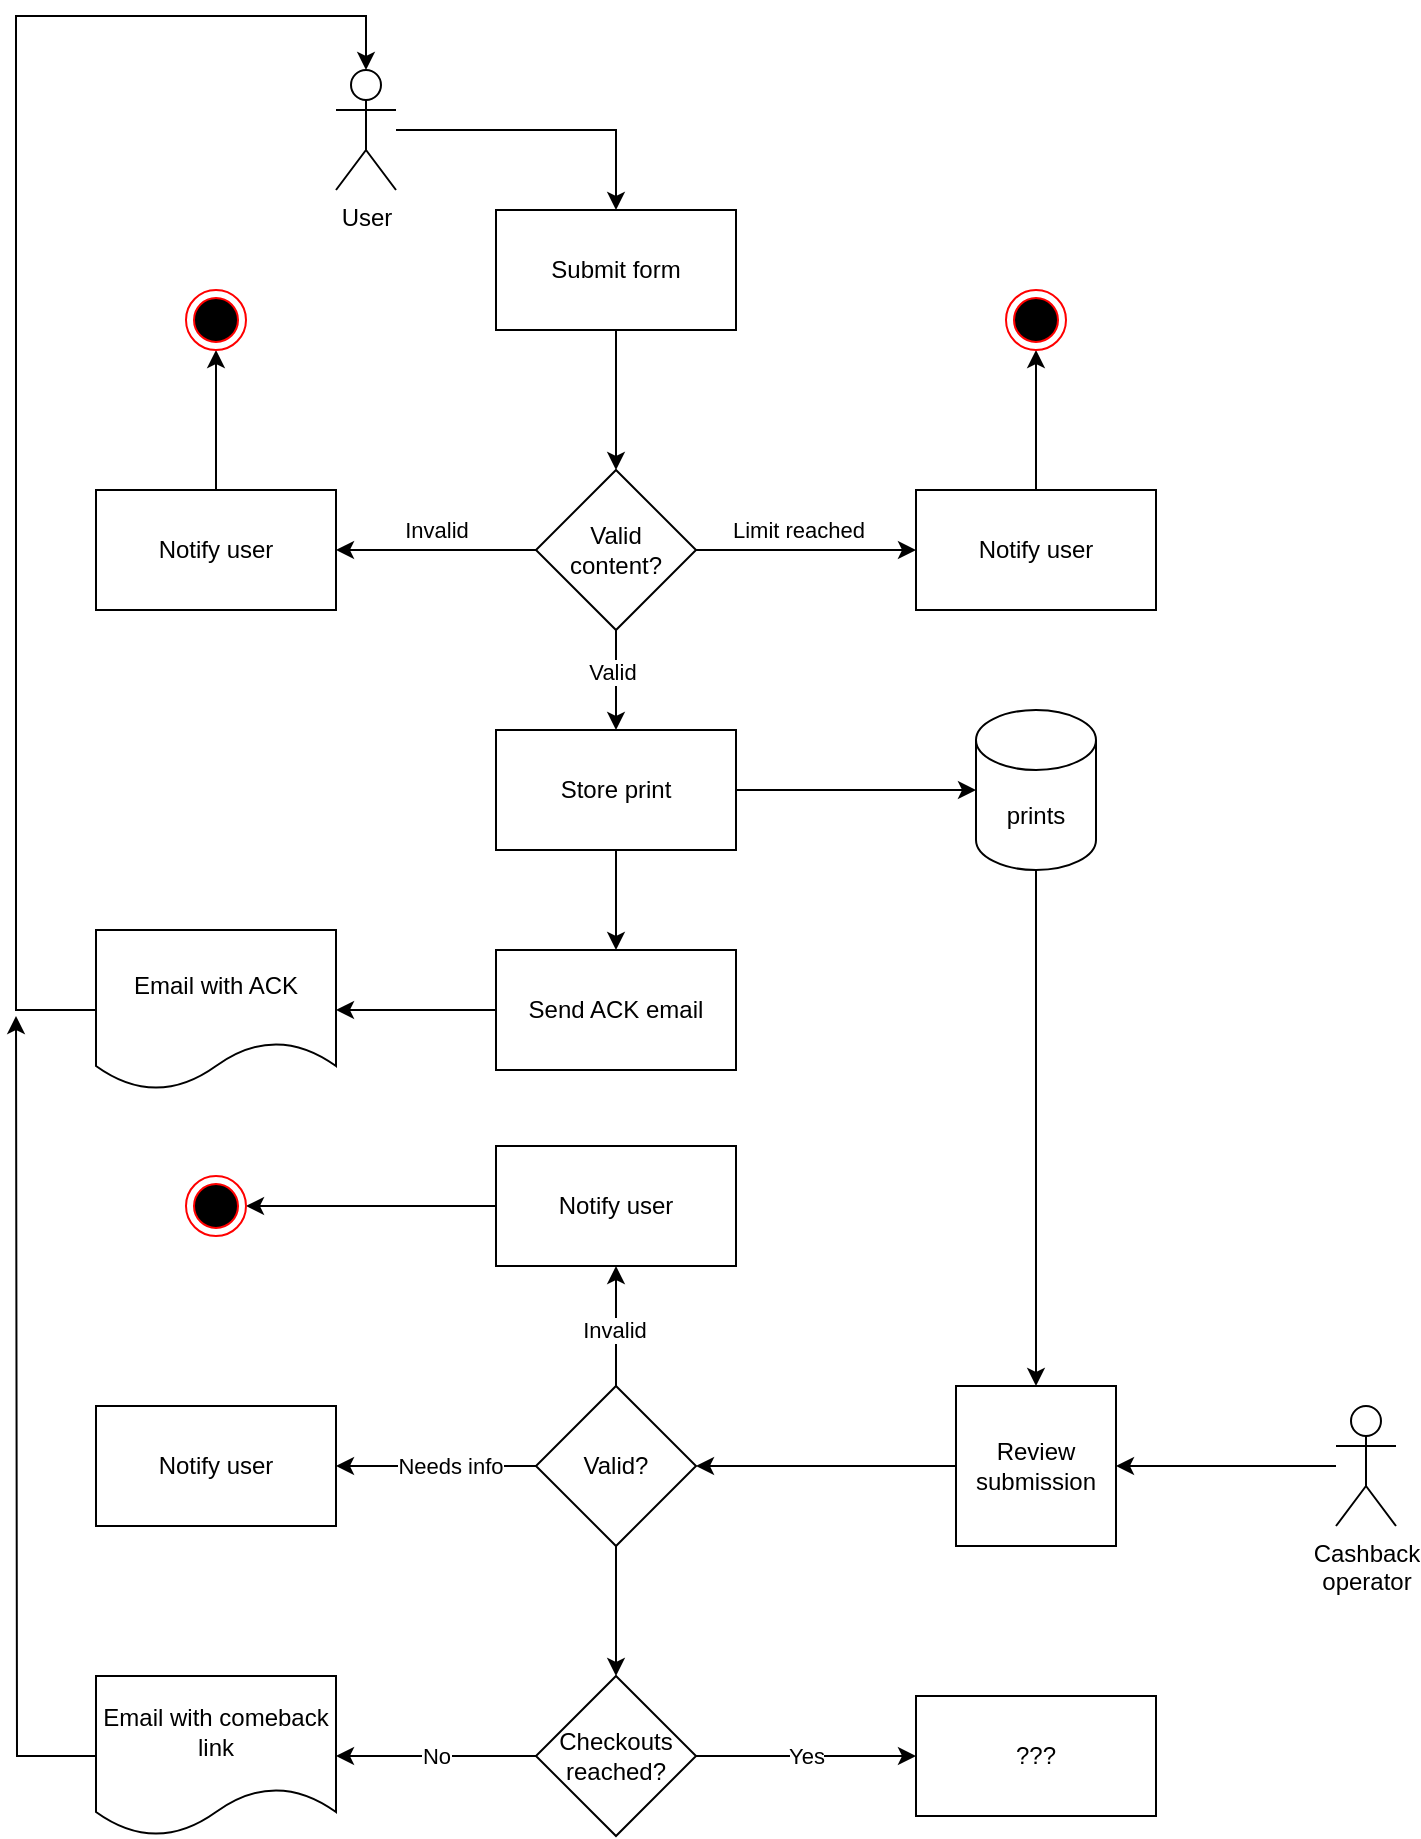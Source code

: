 <mxfile version="20.3.0" type="github">
  <diagram id="WDtbSaIOtYO46Cujb4ph" name="Page-1">
    <mxGraphModel dx="842" dy="806" grid="1" gridSize="10" guides="1" tooltips="1" connect="1" arrows="1" fold="1" page="1" pageScale="1" pageWidth="827" pageHeight="1169" math="0" shadow="0">
      <root>
        <mxCell id="0" />
        <mxCell id="1" parent="0" />
        <mxCell id="wNC7VcY_pXNUr3YiCl-7-4" style="edgeStyle=orthogonalEdgeStyle;rounded=0;orthogonalLoop=1;jettySize=auto;html=1;entryX=0.5;entryY=0;entryDx=0;entryDy=0;" parent="1" source="wNC7VcY_pXNUr3YiCl-7-1" target="wNC7VcY_pXNUr3YiCl-7-3" edge="1">
          <mxGeometry relative="1" as="geometry" />
        </mxCell>
        <mxCell id="wNC7VcY_pXNUr3YiCl-7-1" value="Submit form" style="rounded=0;whiteSpace=wrap;html=1;" parent="1" vertex="1">
          <mxGeometry x="300" y="117" width="120" height="60" as="geometry" />
        </mxCell>
        <mxCell id="wNC7VcY_pXNUr3YiCl-7-6" style="edgeStyle=orthogonalEdgeStyle;rounded=0;orthogonalLoop=1;jettySize=auto;html=1;exitX=0;exitY=0.5;exitDx=0;exitDy=0;entryX=1;entryY=0.5;entryDx=0;entryDy=0;" parent="1" source="wNC7VcY_pXNUr3YiCl-7-3" target="wNC7VcY_pXNUr3YiCl-7-8" edge="1">
          <mxGeometry relative="1" as="geometry">
            <mxPoint x="220" y="287" as="targetPoint" />
          </mxGeometry>
        </mxCell>
        <mxCell id="wNC7VcY_pXNUr3YiCl-7-7" value="Invalid" style="edgeLabel;html=1;align=center;verticalAlign=middle;resizable=0;points=[];" parent="wNC7VcY_pXNUr3YiCl-7-6" vertex="1" connectable="0">
          <mxGeometry y="2" relative="1" as="geometry">
            <mxPoint y="-12" as="offset" />
          </mxGeometry>
        </mxCell>
        <mxCell id="wNC7VcY_pXNUr3YiCl-7-15" style="edgeStyle=orthogonalEdgeStyle;rounded=0;orthogonalLoop=1;jettySize=auto;html=1;entryX=0;entryY=0.5;entryDx=0;entryDy=0;" parent="1" source="wNC7VcY_pXNUr3YiCl-7-3" target="wNC7VcY_pXNUr3YiCl-7-14" edge="1">
          <mxGeometry relative="1" as="geometry" />
        </mxCell>
        <mxCell id="wNC7VcY_pXNUr3YiCl-7-16" value="Limit reached" style="edgeLabel;html=1;align=center;verticalAlign=middle;resizable=0;points=[];" parent="wNC7VcY_pXNUr3YiCl-7-15" vertex="1" connectable="0">
          <mxGeometry x="-0.073" y="1" relative="1" as="geometry">
            <mxPoint y="-9" as="offset" />
          </mxGeometry>
        </mxCell>
        <mxCell id="wNC7VcY_pXNUr3YiCl-7-20" style="edgeStyle=orthogonalEdgeStyle;rounded=0;orthogonalLoop=1;jettySize=auto;html=1;entryX=0.5;entryY=0;entryDx=0;entryDy=0;" parent="1" source="wNC7VcY_pXNUr3YiCl-7-3" target="wNC7VcY_pXNUr3YiCl-7-19" edge="1">
          <mxGeometry relative="1" as="geometry" />
        </mxCell>
        <mxCell id="wNC7VcY_pXNUr3YiCl-7-21" value="Valid" style="edgeLabel;html=1;align=center;verticalAlign=middle;resizable=0;points=[];" parent="wNC7VcY_pXNUr3YiCl-7-20" vertex="1" connectable="0">
          <mxGeometry x="-0.167" y="-2" relative="1" as="geometry">
            <mxPoint as="offset" />
          </mxGeometry>
        </mxCell>
        <mxCell id="wNC7VcY_pXNUr3YiCl-7-3" value="Valid&lt;br&gt;content?" style="rhombus;whiteSpace=wrap;html=1;" parent="1" vertex="1">
          <mxGeometry x="320" y="247" width="80" height="80" as="geometry" />
        </mxCell>
        <mxCell id="wNC7VcY_pXNUr3YiCl-7-30" value="" style="edgeStyle=orthogonalEdgeStyle;rounded=0;orthogonalLoop=1;jettySize=auto;html=1;" parent="1" source="wNC7VcY_pXNUr3YiCl-7-8" target="wNC7VcY_pXNUr3YiCl-7-10" edge="1">
          <mxGeometry relative="1" as="geometry" />
        </mxCell>
        <mxCell id="wNC7VcY_pXNUr3YiCl-7-8" value="Notify user" style="rounded=0;whiteSpace=wrap;html=1;" parent="1" vertex="1">
          <mxGeometry x="100" y="257" width="120" height="60" as="geometry" />
        </mxCell>
        <mxCell id="wNC7VcY_pXNUr3YiCl-7-10" value="" style="ellipse;html=1;shape=endState;fillColor=#000000;strokeColor=#ff0000;" parent="1" vertex="1">
          <mxGeometry x="145" y="157" width="30" height="30" as="geometry" />
        </mxCell>
        <mxCell id="wNC7VcY_pXNUr3YiCl-7-18" style="edgeStyle=orthogonalEdgeStyle;rounded=0;orthogonalLoop=1;jettySize=auto;html=1;entryX=0.5;entryY=1;entryDx=0;entryDy=0;" parent="1" source="wNC7VcY_pXNUr3YiCl-7-14" target="wNC7VcY_pXNUr3YiCl-7-17" edge="1">
          <mxGeometry relative="1" as="geometry" />
        </mxCell>
        <mxCell id="wNC7VcY_pXNUr3YiCl-7-14" value="Notify user" style="rounded=0;whiteSpace=wrap;html=1;" parent="1" vertex="1">
          <mxGeometry x="510" y="257" width="120" height="60" as="geometry" />
        </mxCell>
        <mxCell id="wNC7VcY_pXNUr3YiCl-7-17" value="" style="ellipse;html=1;shape=endState;fillColor=#000000;strokeColor=#ff0000;" parent="1" vertex="1">
          <mxGeometry x="555" y="157" width="30" height="30" as="geometry" />
        </mxCell>
        <mxCell id="wNC7VcY_pXNUr3YiCl-7-23" style="edgeStyle=orthogonalEdgeStyle;rounded=0;orthogonalLoop=1;jettySize=auto;html=1;exitX=1;exitY=0.5;exitDx=0;exitDy=0;entryX=0;entryY=0.5;entryDx=0;entryDy=0;entryPerimeter=0;" parent="1" source="wNC7VcY_pXNUr3YiCl-7-19" target="wNC7VcY_pXNUr3YiCl-7-22" edge="1">
          <mxGeometry relative="1" as="geometry" />
        </mxCell>
        <mxCell id="wNC7VcY_pXNUr3YiCl-7-32" style="edgeStyle=orthogonalEdgeStyle;rounded=0;orthogonalLoop=1;jettySize=auto;html=1;exitX=0.5;exitY=1;exitDx=0;exitDy=0;entryX=0.5;entryY=0;entryDx=0;entryDy=0;" parent="1" source="wNC7VcY_pXNUr3YiCl-7-19" target="wNC7VcY_pXNUr3YiCl-7-31" edge="1">
          <mxGeometry relative="1" as="geometry" />
        </mxCell>
        <mxCell id="wNC7VcY_pXNUr3YiCl-7-19" value="Store print" style="rounded=0;whiteSpace=wrap;html=1;" parent="1" vertex="1">
          <mxGeometry x="300" y="377" width="120" height="60" as="geometry" />
        </mxCell>
        <mxCell id="8PWlN0h1wm2l-ciwrIyN-3" style="edgeStyle=orthogonalEdgeStyle;rounded=0;orthogonalLoop=1;jettySize=auto;html=1;entryX=0.5;entryY=0;entryDx=0;entryDy=0;" edge="1" parent="1" source="wNC7VcY_pXNUr3YiCl-7-22" target="8PWlN0h1wm2l-ciwrIyN-2">
          <mxGeometry relative="1" as="geometry" />
        </mxCell>
        <mxCell id="wNC7VcY_pXNUr3YiCl-7-22" value="prints" style="shape=cylinder3;whiteSpace=wrap;html=1;boundedLbl=1;backgroundOutline=1;size=15;" parent="1" vertex="1">
          <mxGeometry x="540" y="367" width="60" height="80" as="geometry" />
        </mxCell>
        <mxCell id="wNC7VcY_pXNUr3YiCl-7-29" style="edgeStyle=orthogonalEdgeStyle;rounded=0;orthogonalLoop=1;jettySize=auto;html=1;" parent="1" source="wNC7VcY_pXNUr3YiCl-7-24" target="wNC7VcY_pXNUr3YiCl-7-1" edge="1">
          <mxGeometry relative="1" as="geometry" />
        </mxCell>
        <mxCell id="wNC7VcY_pXNUr3YiCl-7-24" value="User" style="shape=umlActor;verticalLabelPosition=bottom;verticalAlign=top;html=1;outlineConnect=0;" parent="1" vertex="1">
          <mxGeometry x="220" y="47" width="30" height="60" as="geometry" />
        </mxCell>
        <mxCell id="wNC7VcY_pXNUr3YiCl-7-34" style="edgeStyle=orthogonalEdgeStyle;rounded=0;orthogonalLoop=1;jettySize=auto;html=1;" parent="1" source="wNC7VcY_pXNUr3YiCl-7-31" target="wNC7VcY_pXNUr3YiCl-7-33" edge="1">
          <mxGeometry relative="1" as="geometry" />
        </mxCell>
        <mxCell id="wNC7VcY_pXNUr3YiCl-7-31" value="Send ACK email" style="rounded=0;whiteSpace=wrap;html=1;" parent="1" vertex="1">
          <mxGeometry x="300" y="487" width="120" height="60" as="geometry" />
        </mxCell>
        <mxCell id="wNC7VcY_pXNUr3YiCl-7-35" style="edgeStyle=orthogonalEdgeStyle;rounded=0;orthogonalLoop=1;jettySize=auto;html=1;entryX=0.5;entryY=0;entryDx=0;entryDy=0;entryPerimeter=0;" parent="1" source="wNC7VcY_pXNUr3YiCl-7-33" target="wNC7VcY_pXNUr3YiCl-7-24" edge="1">
          <mxGeometry relative="1" as="geometry">
            <mxPoint x="170" y="107" as="targetPoint" />
            <Array as="points">
              <mxPoint x="60" y="517" />
              <mxPoint x="60" y="20" />
              <mxPoint x="235" y="20" />
            </Array>
          </mxGeometry>
        </mxCell>
        <mxCell id="wNC7VcY_pXNUr3YiCl-7-33" value="Email with ACK" style="shape=document;whiteSpace=wrap;html=1;boundedLbl=1;" parent="1" vertex="1">
          <mxGeometry x="100" y="477" width="120" height="80" as="geometry" />
        </mxCell>
        <mxCell id="8PWlN0h1wm2l-ciwrIyN-7" style="edgeStyle=orthogonalEdgeStyle;rounded=0;orthogonalLoop=1;jettySize=auto;html=1;entryX=1;entryY=0.5;entryDx=0;entryDy=0;" edge="1" parent="1" source="8PWlN0h1wm2l-ciwrIyN-1" target="8PWlN0h1wm2l-ciwrIyN-2">
          <mxGeometry relative="1" as="geometry" />
        </mxCell>
        <mxCell id="8PWlN0h1wm2l-ciwrIyN-1" value="Cashback&lt;br&gt;operator" style="shape=umlActor;verticalLabelPosition=bottom;verticalAlign=top;html=1;outlineConnect=0;" vertex="1" parent="1">
          <mxGeometry x="720" y="715" width="30" height="60" as="geometry" />
        </mxCell>
        <mxCell id="8PWlN0h1wm2l-ciwrIyN-9" value="" style="edgeStyle=orthogonalEdgeStyle;rounded=0;orthogonalLoop=1;jettySize=auto;html=1;" edge="1" parent="1" source="8PWlN0h1wm2l-ciwrIyN-2" target="8PWlN0h1wm2l-ciwrIyN-8">
          <mxGeometry relative="1" as="geometry" />
        </mxCell>
        <mxCell id="8PWlN0h1wm2l-ciwrIyN-2" value="Review submission" style="whiteSpace=wrap;html=1;aspect=fixed;" vertex="1" parent="1">
          <mxGeometry x="530" y="705" width="80" height="80" as="geometry" />
        </mxCell>
        <mxCell id="8PWlN0h1wm2l-ciwrIyN-17" style="edgeStyle=orthogonalEdgeStyle;rounded=0;orthogonalLoop=1;jettySize=auto;html=1;entryX=0.5;entryY=1;entryDx=0;entryDy=0;" edge="1" parent="1" source="8PWlN0h1wm2l-ciwrIyN-8" target="8PWlN0h1wm2l-ciwrIyN-11">
          <mxGeometry relative="1" as="geometry" />
        </mxCell>
        <mxCell id="8PWlN0h1wm2l-ciwrIyN-20" value="Invalid" style="edgeLabel;html=1;align=center;verticalAlign=middle;resizable=0;points=[];" vertex="1" connectable="0" parent="8PWlN0h1wm2l-ciwrIyN-17">
          <mxGeometry x="-0.067" y="1" relative="1" as="geometry">
            <mxPoint as="offset" />
          </mxGeometry>
        </mxCell>
        <mxCell id="8PWlN0h1wm2l-ciwrIyN-22" style="edgeStyle=orthogonalEdgeStyle;rounded=0;orthogonalLoop=1;jettySize=auto;html=1;entryX=1;entryY=0.5;entryDx=0;entryDy=0;" edge="1" parent="1" source="8PWlN0h1wm2l-ciwrIyN-8" target="8PWlN0h1wm2l-ciwrIyN-21">
          <mxGeometry relative="1" as="geometry" />
        </mxCell>
        <mxCell id="8PWlN0h1wm2l-ciwrIyN-25" value="Needs info" style="edgeLabel;html=1;align=center;verticalAlign=middle;resizable=0;points=[];" vertex="1" connectable="0" parent="8PWlN0h1wm2l-ciwrIyN-22">
          <mxGeometry x="0.12" relative="1" as="geometry">
            <mxPoint x="13" as="offset" />
          </mxGeometry>
        </mxCell>
        <mxCell id="8PWlN0h1wm2l-ciwrIyN-30" style="edgeStyle=orthogonalEdgeStyle;rounded=0;orthogonalLoop=1;jettySize=auto;html=1;entryX=0.5;entryY=0;entryDx=0;entryDy=0;" edge="1" parent="1" source="8PWlN0h1wm2l-ciwrIyN-8" target="8PWlN0h1wm2l-ciwrIyN-27">
          <mxGeometry relative="1" as="geometry" />
        </mxCell>
        <mxCell id="8PWlN0h1wm2l-ciwrIyN-8" value="Valid?" style="rhombus;whiteSpace=wrap;html=1;" vertex="1" parent="1">
          <mxGeometry x="320" y="705" width="80" height="80" as="geometry" />
        </mxCell>
        <mxCell id="8PWlN0h1wm2l-ciwrIyN-19" style="edgeStyle=orthogonalEdgeStyle;rounded=0;orthogonalLoop=1;jettySize=auto;html=1;entryX=1;entryY=0.5;entryDx=0;entryDy=0;" edge="1" parent="1" source="8PWlN0h1wm2l-ciwrIyN-11" target="8PWlN0h1wm2l-ciwrIyN-18">
          <mxGeometry relative="1" as="geometry" />
        </mxCell>
        <mxCell id="8PWlN0h1wm2l-ciwrIyN-11" value="Notify user" style="whiteSpace=wrap;html=1;" vertex="1" parent="1">
          <mxGeometry x="300" y="585" width="120" height="60" as="geometry" />
        </mxCell>
        <mxCell id="8PWlN0h1wm2l-ciwrIyN-18" value="" style="ellipse;html=1;shape=endState;fillColor=#000000;strokeColor=#ff0000;" vertex="1" parent="1">
          <mxGeometry x="145" y="600" width="30" height="30" as="geometry" />
        </mxCell>
        <mxCell id="8PWlN0h1wm2l-ciwrIyN-21" value="Notify user" style="rounded=0;whiteSpace=wrap;html=1;" vertex="1" parent="1">
          <mxGeometry x="100" y="715" width="120" height="60" as="geometry" />
        </mxCell>
        <mxCell id="8PWlN0h1wm2l-ciwrIyN-26" style="edgeStyle=orthogonalEdgeStyle;rounded=0;orthogonalLoop=1;jettySize=auto;html=1;" edge="1" parent="1" source="8PWlN0h1wm2l-ciwrIyN-23">
          <mxGeometry relative="1" as="geometry">
            <mxPoint x="60" y="520" as="targetPoint" />
          </mxGeometry>
        </mxCell>
        <mxCell id="8PWlN0h1wm2l-ciwrIyN-23" value="Email with comeback link" style="shape=document;whiteSpace=wrap;html=1;boundedLbl=1;" vertex="1" parent="1">
          <mxGeometry x="100" y="850" width="120" height="80" as="geometry" />
        </mxCell>
        <mxCell id="8PWlN0h1wm2l-ciwrIyN-28" style="edgeStyle=orthogonalEdgeStyle;rounded=0;orthogonalLoop=1;jettySize=auto;html=1;" edge="1" parent="1" source="8PWlN0h1wm2l-ciwrIyN-27" target="8PWlN0h1wm2l-ciwrIyN-23">
          <mxGeometry relative="1" as="geometry" />
        </mxCell>
        <mxCell id="8PWlN0h1wm2l-ciwrIyN-33" value="No" style="edgeLabel;html=1;align=center;verticalAlign=middle;resizable=0;points=[];" vertex="1" connectable="0" parent="8PWlN0h1wm2l-ciwrIyN-28">
          <mxGeometry x="0.003" y="2" relative="1" as="geometry">
            <mxPoint y="-2" as="offset" />
          </mxGeometry>
        </mxCell>
        <mxCell id="8PWlN0h1wm2l-ciwrIyN-32" value="Yes&lt;br&gt;" style="edgeStyle=orthogonalEdgeStyle;rounded=0;orthogonalLoop=1;jettySize=auto;html=1;entryX=0;entryY=0.5;entryDx=0;entryDy=0;" edge="1" parent="1" source="8PWlN0h1wm2l-ciwrIyN-27" target="8PWlN0h1wm2l-ciwrIyN-31">
          <mxGeometry relative="1" as="geometry" />
        </mxCell>
        <mxCell id="8PWlN0h1wm2l-ciwrIyN-27" value="Checkouts&lt;br&gt;reached?" style="rhombus;whiteSpace=wrap;html=1;" vertex="1" parent="1">
          <mxGeometry x="320" y="850" width="80" height="80" as="geometry" />
        </mxCell>
        <mxCell id="8PWlN0h1wm2l-ciwrIyN-31" value="???" style="rounded=0;whiteSpace=wrap;html=1;" vertex="1" parent="1">
          <mxGeometry x="510" y="860" width="120" height="60" as="geometry" />
        </mxCell>
      </root>
    </mxGraphModel>
  </diagram>
</mxfile>
